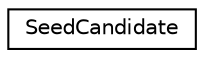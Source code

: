 digraph "Graphical Class Hierarchy"
{
  edge [fontname="Helvetica",fontsize="10",labelfontname="Helvetica",labelfontsize="10"];
  node [fontname="Helvetica",fontsize="10",shape=record];
  rankdir="LR";
  Node0 [label="SeedCandidate",height=0.2,width=0.4,color="black", fillcolor="white", style="filled",URL="$classSeedCandidate.html"];
}
